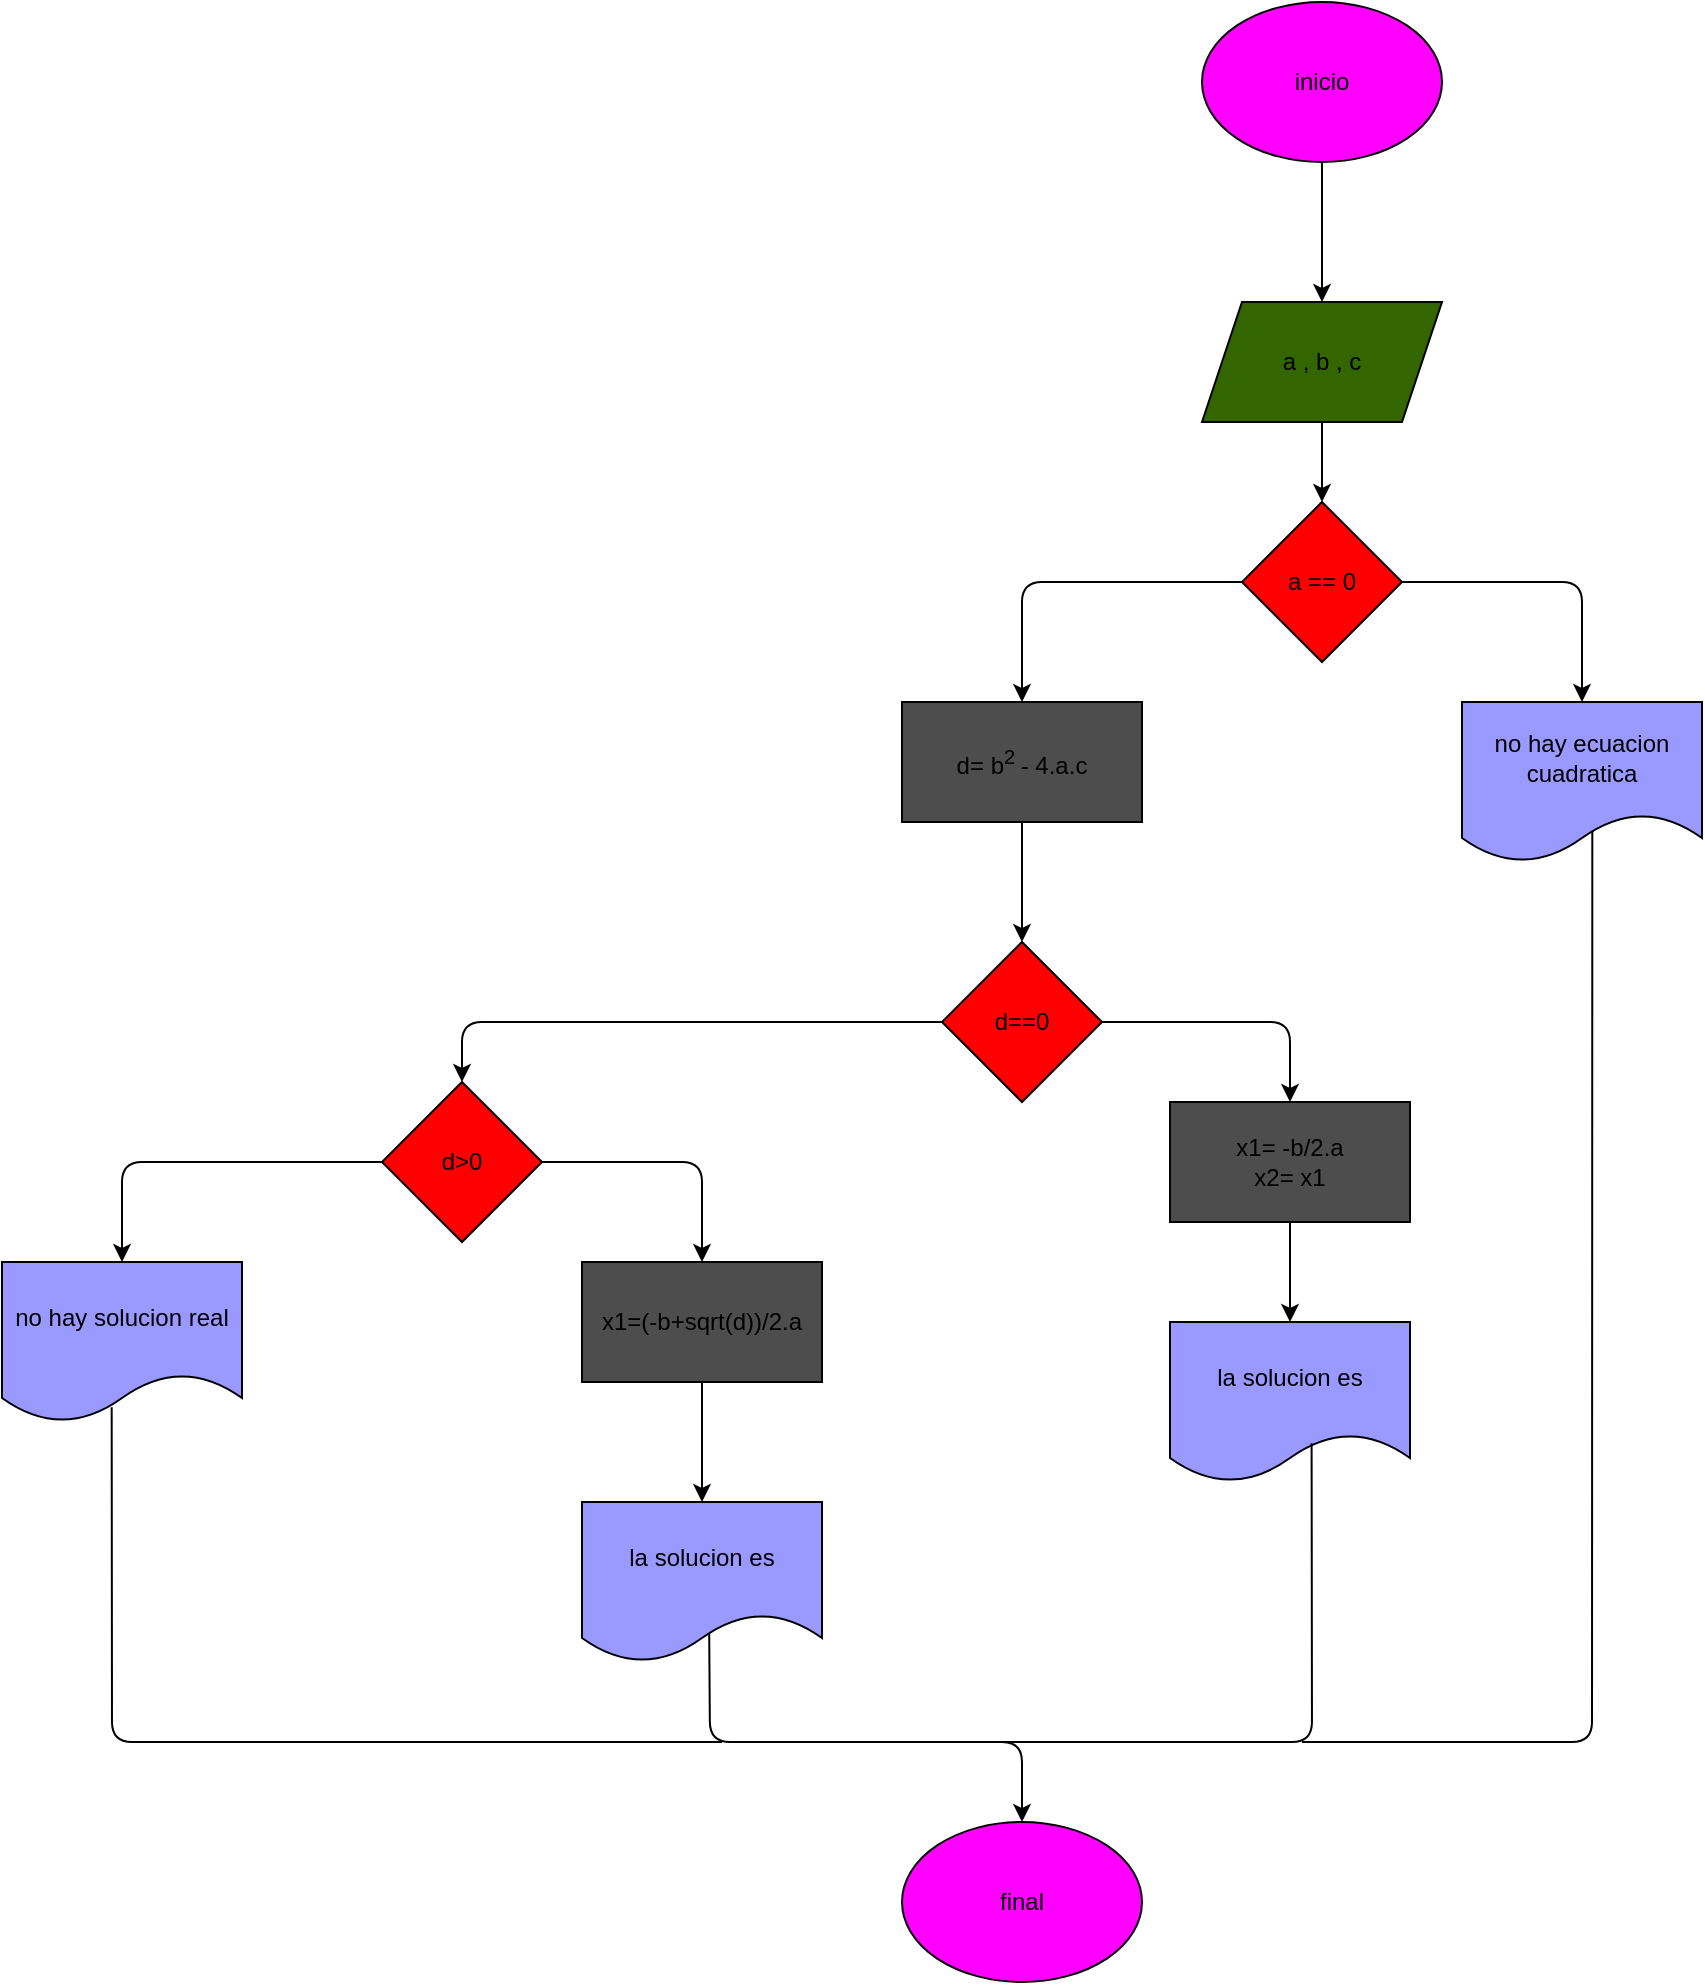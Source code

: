 <mxfile>
    <diagram id="ZWWCXwH4Irdy6zODbMQv" name="Página-1">
        <mxGraphModel dx="2002" dy="1694" grid="1" gridSize="10" guides="1" tooltips="1" connect="1" arrows="1" fold="1" page="1" pageScale="1" pageWidth="827" pageHeight="1169" math="0" shadow="0">
            <root>
                <mxCell id="0"/>
                <mxCell id="1" parent="0"/>
                <mxCell id="27" value="" style="edgeStyle=none;html=1;" edge="1" parent="1" source="2" target="3">
                    <mxGeometry relative="1" as="geometry"/>
                </mxCell>
                <mxCell id="2" value="inicio" style="ellipse;whiteSpace=wrap;html=1;fillColor=#FF00FF;" vertex="1" parent="1">
                    <mxGeometry x="310" y="-30" width="120" height="80" as="geometry"/>
                </mxCell>
                <mxCell id="26" value="" style="edgeStyle=none;html=1;" edge="1" parent="1" source="3" target="4">
                    <mxGeometry relative="1" as="geometry"/>
                </mxCell>
                <mxCell id="3" value="a , b , c" style="shape=parallelogram;perimeter=parallelogramPerimeter;whiteSpace=wrap;html=1;fixedSize=1;fillColor=#336600;" vertex="1" parent="1">
                    <mxGeometry x="310" y="120" width="120" height="60" as="geometry"/>
                </mxCell>
                <mxCell id="24" style="edgeStyle=none;html=1;entryX=0.5;entryY=0;entryDx=0;entryDy=0;" edge="1" parent="1" source="4" target="5">
                    <mxGeometry relative="1" as="geometry">
                        <Array as="points">
                            <mxPoint x="500" y="260"/>
                        </Array>
                    </mxGeometry>
                </mxCell>
                <mxCell id="25" style="edgeStyle=none;html=1;entryX=0.5;entryY=0;entryDx=0;entryDy=0;" edge="1" parent="1" source="4" target="6">
                    <mxGeometry relative="1" as="geometry">
                        <Array as="points">
                            <mxPoint x="220" y="260"/>
                        </Array>
                    </mxGeometry>
                </mxCell>
                <mxCell id="4" value="a == 0" style="rhombus;whiteSpace=wrap;html=1;fillColor=#FF0000;" vertex="1" parent="1">
                    <mxGeometry x="330" y="220" width="80" height="80" as="geometry"/>
                </mxCell>
                <mxCell id="5" value="no hay ecuacion cuadratica" style="shape=document;whiteSpace=wrap;html=1;boundedLbl=1;fillColor=#9999FF;" vertex="1" parent="1">
                    <mxGeometry x="440" y="320" width="120" height="80" as="geometry"/>
                </mxCell>
                <mxCell id="23" value="" style="edgeStyle=none;html=1;" edge="1" parent="1" source="6" target="7">
                    <mxGeometry relative="1" as="geometry"/>
                </mxCell>
                <mxCell id="6" value="d= b&lt;sup&gt;2 &lt;/sup&gt;- 4.a.c" style="rounded=0;whiteSpace=wrap;html=1;fillColor=#4D4D4D;" vertex="1" parent="1">
                    <mxGeometry x="160" y="320" width="120" height="60" as="geometry"/>
                </mxCell>
                <mxCell id="21" style="edgeStyle=none;html=1;entryX=0.5;entryY=0;entryDx=0;entryDy=0;" edge="1" parent="1" source="7" target="10">
                    <mxGeometry relative="1" as="geometry">
                        <Array as="points">
                            <mxPoint x="-60" y="480"/>
                        </Array>
                    </mxGeometry>
                </mxCell>
                <mxCell id="22" style="edgeStyle=none;html=1;entryX=0.5;entryY=0;entryDx=0;entryDy=0;" edge="1" parent="1" source="7" target="8">
                    <mxGeometry relative="1" as="geometry">
                        <Array as="points">
                            <mxPoint x="354" y="480"/>
                        </Array>
                    </mxGeometry>
                </mxCell>
                <mxCell id="7" value="d==0" style="rhombus;whiteSpace=wrap;html=1;fillColor=#FF0000;" vertex="1" parent="1">
                    <mxGeometry x="180" y="440" width="80" height="80" as="geometry"/>
                </mxCell>
                <mxCell id="29" value="" style="edgeStyle=none;html=1;" edge="1" parent="1" source="8" target="9">
                    <mxGeometry relative="1" as="geometry"/>
                </mxCell>
                <mxCell id="8" value="x1= -b/2.a&lt;br&gt;x2= x1" style="rounded=0;whiteSpace=wrap;html=1;fillColor=#4D4D4D;" vertex="1" parent="1">
                    <mxGeometry x="294" y="520" width="120" height="60" as="geometry"/>
                </mxCell>
                <mxCell id="9" value="la solucion es" style="shape=document;whiteSpace=wrap;html=1;boundedLbl=1;fillColor=#9999FF;" vertex="1" parent="1">
                    <mxGeometry x="294" y="630" width="120" height="80" as="geometry"/>
                </mxCell>
                <mxCell id="19" style="edgeStyle=none;html=1;entryX=0.5;entryY=0;entryDx=0;entryDy=0;" edge="1" parent="1" source="10" target="11">
                    <mxGeometry relative="1" as="geometry">
                        <Array as="points">
                            <mxPoint x="60" y="550"/>
                        </Array>
                    </mxGeometry>
                </mxCell>
                <mxCell id="20" style="edgeStyle=none;html=1;entryX=0.5;entryY=0;entryDx=0;entryDy=0;" edge="1" parent="1" source="10" target="12">
                    <mxGeometry relative="1" as="geometry">
                        <Array as="points">
                            <mxPoint x="-230" y="550"/>
                        </Array>
                    </mxGeometry>
                </mxCell>
                <mxCell id="10" value="d&amp;gt;0" style="rhombus;whiteSpace=wrap;html=1;fillColor=#FF0000;" vertex="1" parent="1">
                    <mxGeometry x="-100" y="510" width="80" height="80" as="geometry"/>
                </mxCell>
                <mxCell id="18" value="" style="edgeStyle=none;html=1;" edge="1" parent="1" source="11" target="13">
                    <mxGeometry relative="1" as="geometry"/>
                </mxCell>
                <mxCell id="11" value="x1=(-b+sqrt(d))/2.a" style="rounded=0;whiteSpace=wrap;html=1;fillColor=#4D4D4D;" vertex="1" parent="1">
                    <mxGeometry y="600" width="120" height="60" as="geometry"/>
                </mxCell>
                <mxCell id="12" value="no hay solucion real" style="shape=document;whiteSpace=wrap;html=1;boundedLbl=1;fillColor=#9999FF;" vertex="1" parent="1">
                    <mxGeometry x="-290" y="600" width="120" height="80" as="geometry"/>
                </mxCell>
                <mxCell id="15" style="edgeStyle=none;html=1;entryX=0.5;entryY=0;entryDx=0;entryDy=0;exitX=0.53;exitY=0.818;exitDx=0;exitDy=0;exitPerimeter=0;" edge="1" parent="1" source="13" target="14">
                    <mxGeometry relative="1" as="geometry">
                        <mxPoint x="90" y="810" as="sourcePoint"/>
                        <Array as="points">
                            <mxPoint x="64" y="840"/>
                            <mxPoint x="220" y="840"/>
                        </Array>
                    </mxGeometry>
                </mxCell>
                <mxCell id="13" value="la solucion es" style="shape=document;whiteSpace=wrap;html=1;boundedLbl=1;fillColor=#9999FF;" vertex="1" parent="1">
                    <mxGeometry y="720" width="120" height="80" as="geometry"/>
                </mxCell>
                <mxCell id="14" value="final" style="ellipse;whiteSpace=wrap;html=1;fillColor=#FF00FF;" vertex="1" parent="1">
                    <mxGeometry x="160" y="880" width="120" height="80" as="geometry"/>
                </mxCell>
                <mxCell id="16" value="" style="endArrow=none;html=1;exitX=0.457;exitY=0.908;exitDx=0;exitDy=0;exitPerimeter=0;" edge="1" parent="1" source="12">
                    <mxGeometry width="50" height="50" relative="1" as="geometry">
                        <mxPoint x="170" y="810" as="sourcePoint"/>
                        <mxPoint x="70" y="840" as="targetPoint"/>
                        <Array as="points">
                            <mxPoint x="-235" y="840"/>
                        </Array>
                    </mxGeometry>
                </mxCell>
                <mxCell id="17" value="" style="endArrow=none;html=1;entryX=0.59;entryY=0.758;entryDx=0;entryDy=0;entryPerimeter=0;" edge="1" parent="1" target="9">
                    <mxGeometry width="50" height="50" relative="1" as="geometry">
                        <mxPoint x="210" y="840" as="sourcePoint"/>
                        <mxPoint x="380" y="720" as="targetPoint"/>
                        <Array as="points">
                            <mxPoint x="365" y="840"/>
                        </Array>
                    </mxGeometry>
                </mxCell>
                <mxCell id="28" value="" style="endArrow=none;html=1;entryX=0.543;entryY=0.805;entryDx=0;entryDy=0;entryPerimeter=0;" edge="1" parent="1" target="5">
                    <mxGeometry width="50" height="50" relative="1" as="geometry">
                        <mxPoint x="360" y="840" as="sourcePoint"/>
                        <mxPoint x="220" y="560" as="targetPoint"/>
                        <Array as="points">
                            <mxPoint x="505" y="840"/>
                        </Array>
                    </mxGeometry>
                </mxCell>
            </root>
        </mxGraphModel>
    </diagram>
</mxfile>